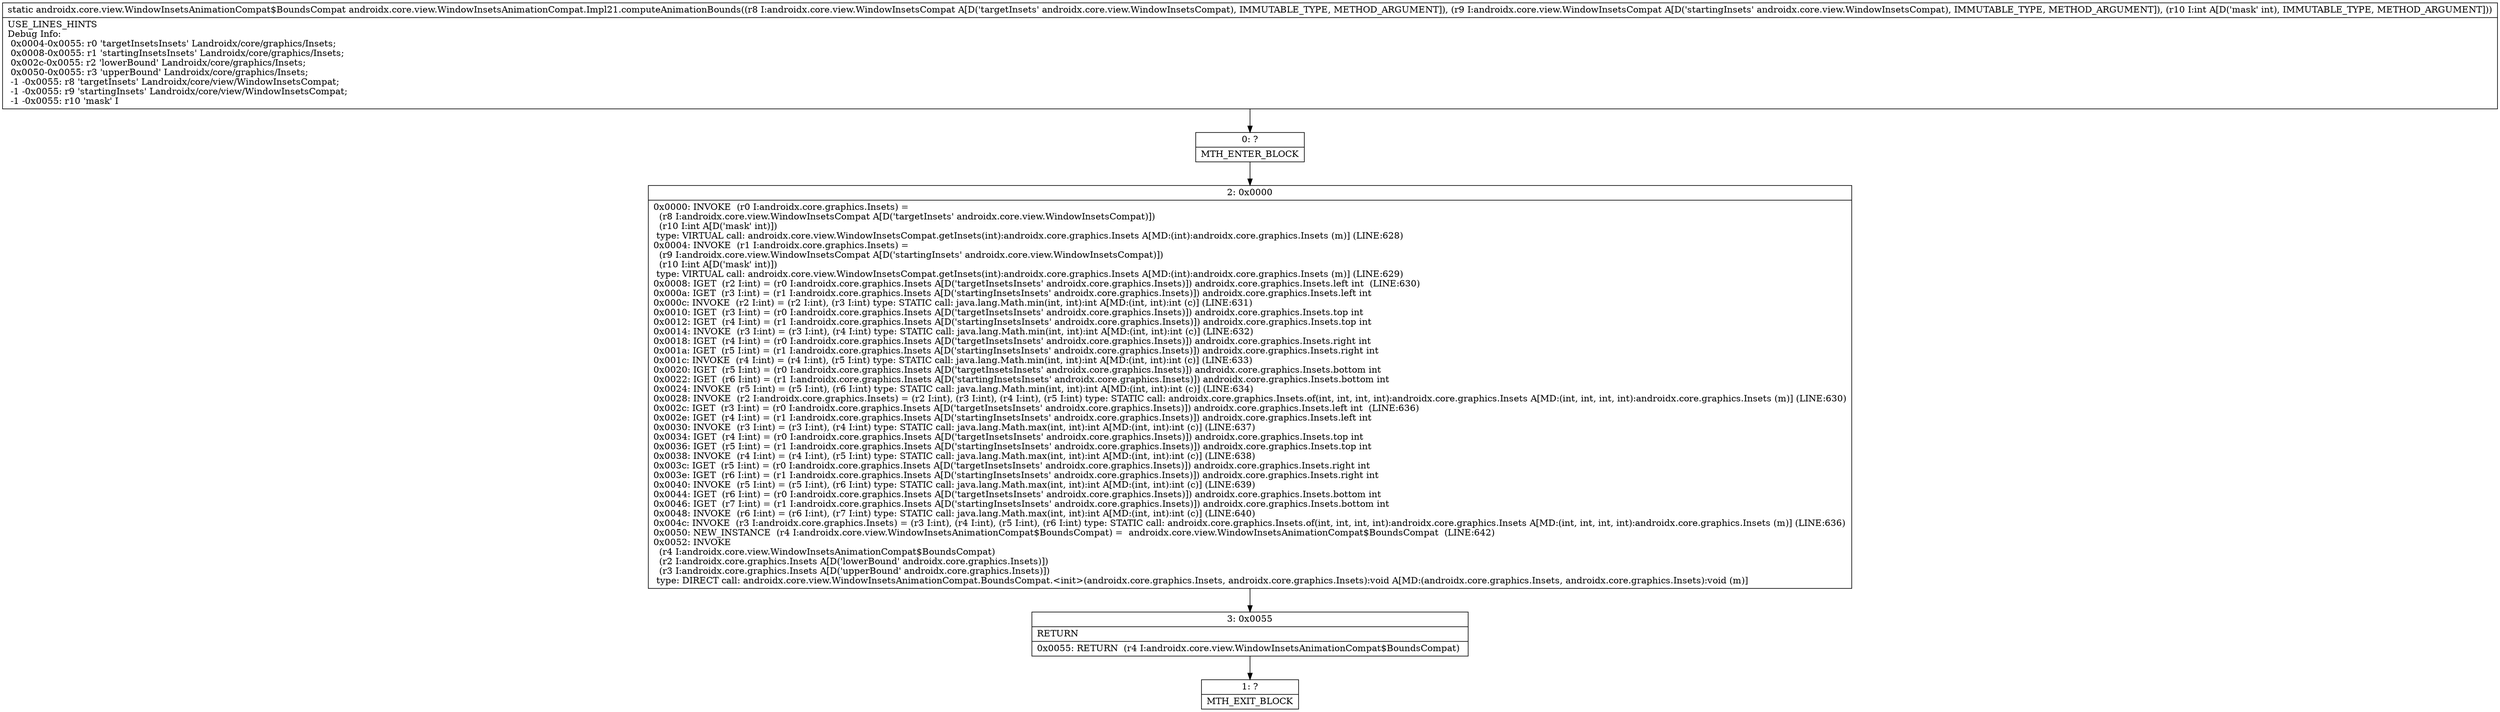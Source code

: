 digraph "CFG forandroidx.core.view.WindowInsetsAnimationCompat.Impl21.computeAnimationBounds(Landroidx\/core\/view\/WindowInsetsCompat;Landroidx\/core\/view\/WindowInsetsCompat;I)Landroidx\/core\/view\/WindowInsetsAnimationCompat$BoundsCompat;" {
Node_0 [shape=record,label="{0\:\ ?|MTH_ENTER_BLOCK\l}"];
Node_2 [shape=record,label="{2\:\ 0x0000|0x0000: INVOKE  (r0 I:androidx.core.graphics.Insets) = \l  (r8 I:androidx.core.view.WindowInsetsCompat A[D('targetInsets' androidx.core.view.WindowInsetsCompat)])\l  (r10 I:int A[D('mask' int)])\l type: VIRTUAL call: androidx.core.view.WindowInsetsCompat.getInsets(int):androidx.core.graphics.Insets A[MD:(int):androidx.core.graphics.Insets (m)] (LINE:628)\l0x0004: INVOKE  (r1 I:androidx.core.graphics.Insets) = \l  (r9 I:androidx.core.view.WindowInsetsCompat A[D('startingInsets' androidx.core.view.WindowInsetsCompat)])\l  (r10 I:int A[D('mask' int)])\l type: VIRTUAL call: androidx.core.view.WindowInsetsCompat.getInsets(int):androidx.core.graphics.Insets A[MD:(int):androidx.core.graphics.Insets (m)] (LINE:629)\l0x0008: IGET  (r2 I:int) = (r0 I:androidx.core.graphics.Insets A[D('targetInsetsInsets' androidx.core.graphics.Insets)]) androidx.core.graphics.Insets.left int  (LINE:630)\l0x000a: IGET  (r3 I:int) = (r1 I:androidx.core.graphics.Insets A[D('startingInsetsInsets' androidx.core.graphics.Insets)]) androidx.core.graphics.Insets.left int \l0x000c: INVOKE  (r2 I:int) = (r2 I:int), (r3 I:int) type: STATIC call: java.lang.Math.min(int, int):int A[MD:(int, int):int (c)] (LINE:631)\l0x0010: IGET  (r3 I:int) = (r0 I:androidx.core.graphics.Insets A[D('targetInsetsInsets' androidx.core.graphics.Insets)]) androidx.core.graphics.Insets.top int \l0x0012: IGET  (r4 I:int) = (r1 I:androidx.core.graphics.Insets A[D('startingInsetsInsets' androidx.core.graphics.Insets)]) androidx.core.graphics.Insets.top int \l0x0014: INVOKE  (r3 I:int) = (r3 I:int), (r4 I:int) type: STATIC call: java.lang.Math.min(int, int):int A[MD:(int, int):int (c)] (LINE:632)\l0x0018: IGET  (r4 I:int) = (r0 I:androidx.core.graphics.Insets A[D('targetInsetsInsets' androidx.core.graphics.Insets)]) androidx.core.graphics.Insets.right int \l0x001a: IGET  (r5 I:int) = (r1 I:androidx.core.graphics.Insets A[D('startingInsetsInsets' androidx.core.graphics.Insets)]) androidx.core.graphics.Insets.right int \l0x001c: INVOKE  (r4 I:int) = (r4 I:int), (r5 I:int) type: STATIC call: java.lang.Math.min(int, int):int A[MD:(int, int):int (c)] (LINE:633)\l0x0020: IGET  (r5 I:int) = (r0 I:androidx.core.graphics.Insets A[D('targetInsetsInsets' androidx.core.graphics.Insets)]) androidx.core.graphics.Insets.bottom int \l0x0022: IGET  (r6 I:int) = (r1 I:androidx.core.graphics.Insets A[D('startingInsetsInsets' androidx.core.graphics.Insets)]) androidx.core.graphics.Insets.bottom int \l0x0024: INVOKE  (r5 I:int) = (r5 I:int), (r6 I:int) type: STATIC call: java.lang.Math.min(int, int):int A[MD:(int, int):int (c)] (LINE:634)\l0x0028: INVOKE  (r2 I:androidx.core.graphics.Insets) = (r2 I:int), (r3 I:int), (r4 I:int), (r5 I:int) type: STATIC call: androidx.core.graphics.Insets.of(int, int, int, int):androidx.core.graphics.Insets A[MD:(int, int, int, int):androidx.core.graphics.Insets (m)] (LINE:630)\l0x002c: IGET  (r3 I:int) = (r0 I:androidx.core.graphics.Insets A[D('targetInsetsInsets' androidx.core.graphics.Insets)]) androidx.core.graphics.Insets.left int  (LINE:636)\l0x002e: IGET  (r4 I:int) = (r1 I:androidx.core.graphics.Insets A[D('startingInsetsInsets' androidx.core.graphics.Insets)]) androidx.core.graphics.Insets.left int \l0x0030: INVOKE  (r3 I:int) = (r3 I:int), (r4 I:int) type: STATIC call: java.lang.Math.max(int, int):int A[MD:(int, int):int (c)] (LINE:637)\l0x0034: IGET  (r4 I:int) = (r0 I:androidx.core.graphics.Insets A[D('targetInsetsInsets' androidx.core.graphics.Insets)]) androidx.core.graphics.Insets.top int \l0x0036: IGET  (r5 I:int) = (r1 I:androidx.core.graphics.Insets A[D('startingInsetsInsets' androidx.core.graphics.Insets)]) androidx.core.graphics.Insets.top int \l0x0038: INVOKE  (r4 I:int) = (r4 I:int), (r5 I:int) type: STATIC call: java.lang.Math.max(int, int):int A[MD:(int, int):int (c)] (LINE:638)\l0x003c: IGET  (r5 I:int) = (r0 I:androidx.core.graphics.Insets A[D('targetInsetsInsets' androidx.core.graphics.Insets)]) androidx.core.graphics.Insets.right int \l0x003e: IGET  (r6 I:int) = (r1 I:androidx.core.graphics.Insets A[D('startingInsetsInsets' androidx.core.graphics.Insets)]) androidx.core.graphics.Insets.right int \l0x0040: INVOKE  (r5 I:int) = (r5 I:int), (r6 I:int) type: STATIC call: java.lang.Math.max(int, int):int A[MD:(int, int):int (c)] (LINE:639)\l0x0044: IGET  (r6 I:int) = (r0 I:androidx.core.graphics.Insets A[D('targetInsetsInsets' androidx.core.graphics.Insets)]) androidx.core.graphics.Insets.bottom int \l0x0046: IGET  (r7 I:int) = (r1 I:androidx.core.graphics.Insets A[D('startingInsetsInsets' androidx.core.graphics.Insets)]) androidx.core.graphics.Insets.bottom int \l0x0048: INVOKE  (r6 I:int) = (r6 I:int), (r7 I:int) type: STATIC call: java.lang.Math.max(int, int):int A[MD:(int, int):int (c)] (LINE:640)\l0x004c: INVOKE  (r3 I:androidx.core.graphics.Insets) = (r3 I:int), (r4 I:int), (r5 I:int), (r6 I:int) type: STATIC call: androidx.core.graphics.Insets.of(int, int, int, int):androidx.core.graphics.Insets A[MD:(int, int, int, int):androidx.core.graphics.Insets (m)] (LINE:636)\l0x0050: NEW_INSTANCE  (r4 I:androidx.core.view.WindowInsetsAnimationCompat$BoundsCompat) =  androidx.core.view.WindowInsetsAnimationCompat$BoundsCompat  (LINE:642)\l0x0052: INVOKE  \l  (r4 I:androidx.core.view.WindowInsetsAnimationCompat$BoundsCompat)\l  (r2 I:androidx.core.graphics.Insets A[D('lowerBound' androidx.core.graphics.Insets)])\l  (r3 I:androidx.core.graphics.Insets A[D('upperBound' androidx.core.graphics.Insets)])\l type: DIRECT call: androidx.core.view.WindowInsetsAnimationCompat.BoundsCompat.\<init\>(androidx.core.graphics.Insets, androidx.core.graphics.Insets):void A[MD:(androidx.core.graphics.Insets, androidx.core.graphics.Insets):void (m)]\l}"];
Node_3 [shape=record,label="{3\:\ 0x0055|RETURN\l|0x0055: RETURN  (r4 I:androidx.core.view.WindowInsetsAnimationCompat$BoundsCompat) \l}"];
Node_1 [shape=record,label="{1\:\ ?|MTH_EXIT_BLOCK\l}"];
MethodNode[shape=record,label="{static androidx.core.view.WindowInsetsAnimationCompat$BoundsCompat androidx.core.view.WindowInsetsAnimationCompat.Impl21.computeAnimationBounds((r8 I:androidx.core.view.WindowInsetsCompat A[D('targetInsets' androidx.core.view.WindowInsetsCompat), IMMUTABLE_TYPE, METHOD_ARGUMENT]), (r9 I:androidx.core.view.WindowInsetsCompat A[D('startingInsets' androidx.core.view.WindowInsetsCompat), IMMUTABLE_TYPE, METHOD_ARGUMENT]), (r10 I:int A[D('mask' int), IMMUTABLE_TYPE, METHOD_ARGUMENT]))  | USE_LINES_HINTS\lDebug Info:\l  0x0004\-0x0055: r0 'targetInsetsInsets' Landroidx\/core\/graphics\/Insets;\l  0x0008\-0x0055: r1 'startingInsetsInsets' Landroidx\/core\/graphics\/Insets;\l  0x002c\-0x0055: r2 'lowerBound' Landroidx\/core\/graphics\/Insets;\l  0x0050\-0x0055: r3 'upperBound' Landroidx\/core\/graphics\/Insets;\l  \-1 \-0x0055: r8 'targetInsets' Landroidx\/core\/view\/WindowInsetsCompat;\l  \-1 \-0x0055: r9 'startingInsets' Landroidx\/core\/view\/WindowInsetsCompat;\l  \-1 \-0x0055: r10 'mask' I\l}"];
MethodNode -> Node_0;Node_0 -> Node_2;
Node_2 -> Node_3;
Node_3 -> Node_1;
}

